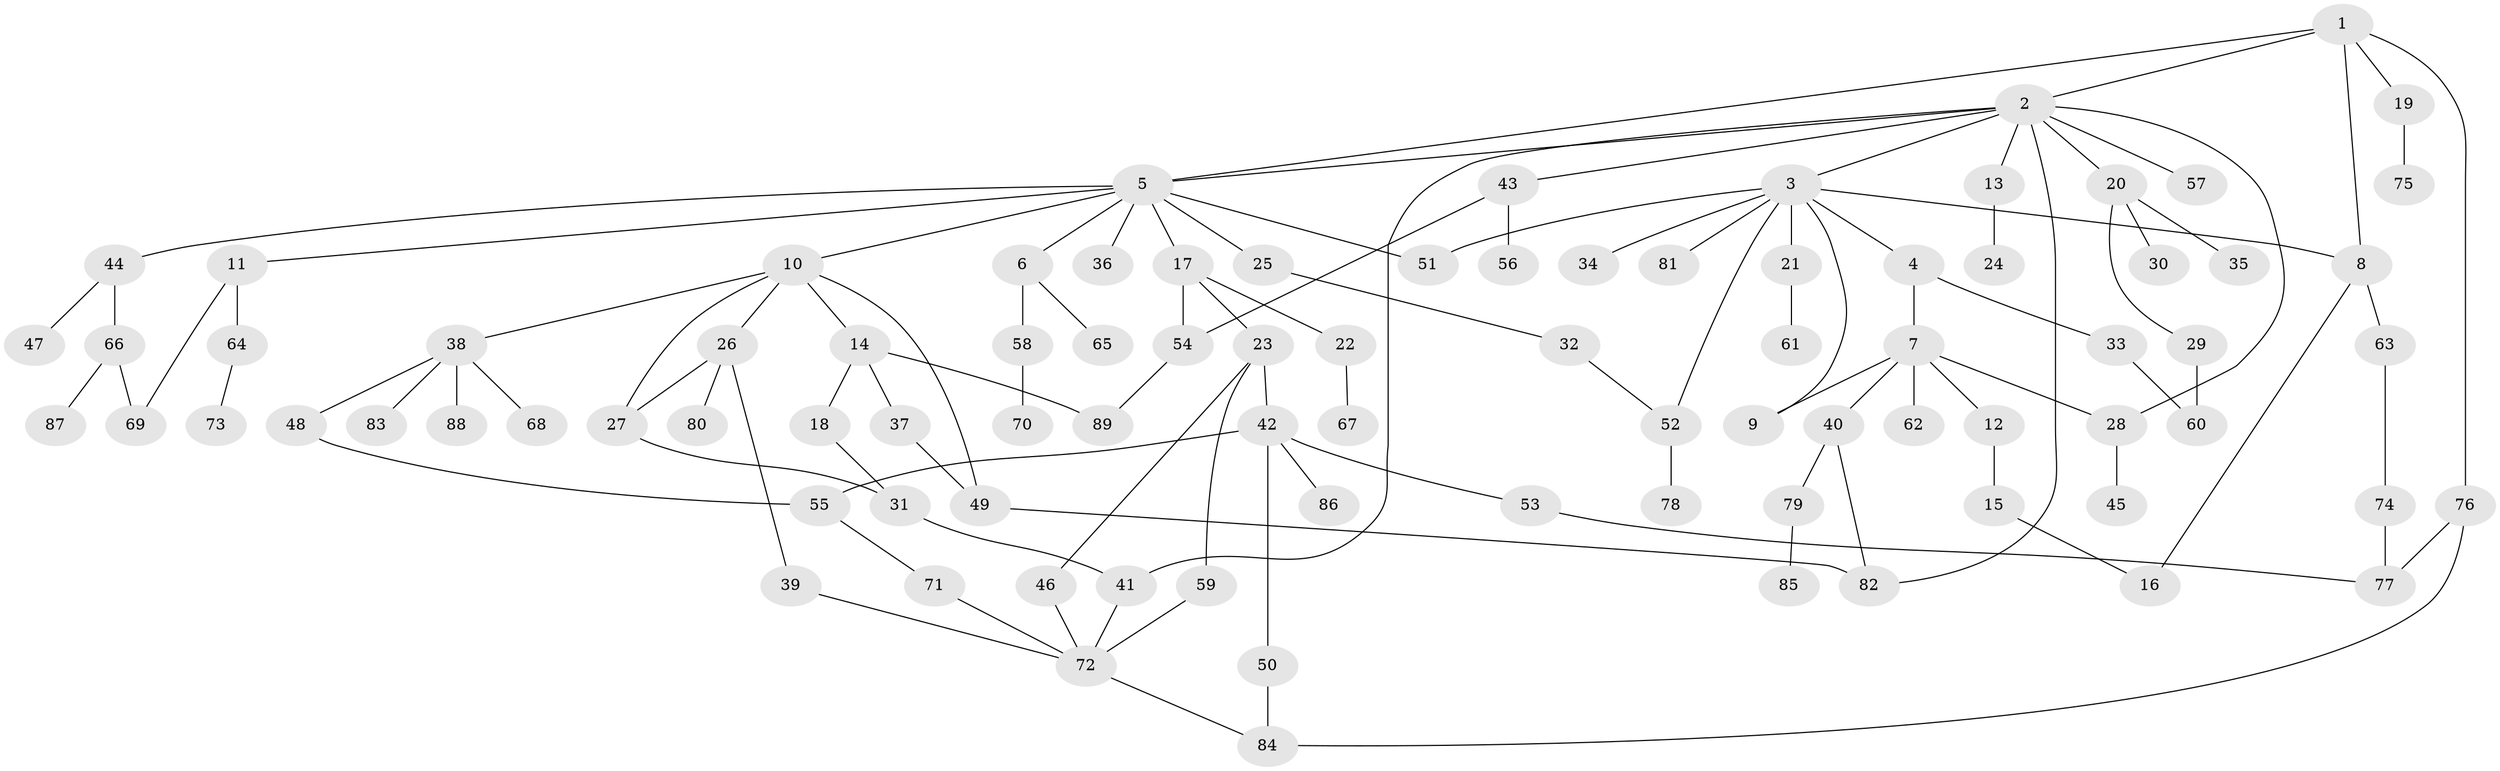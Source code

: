 // coarse degree distribution, {4: 0.1111111111111111, 9: 0.037037037037037035, 2: 0.18518518518518517, 8: 0.037037037037037035, 3: 0.3333333333333333, 5: 0.037037037037037035, 6: 0.07407407407407407, 1: 0.14814814814814814, 7: 0.037037037037037035}
// Generated by graph-tools (version 1.1) at 2025/36/03/04/25 23:36:03]
// undirected, 89 vertices, 114 edges
graph export_dot {
  node [color=gray90,style=filled];
  1;
  2;
  3;
  4;
  5;
  6;
  7;
  8;
  9;
  10;
  11;
  12;
  13;
  14;
  15;
  16;
  17;
  18;
  19;
  20;
  21;
  22;
  23;
  24;
  25;
  26;
  27;
  28;
  29;
  30;
  31;
  32;
  33;
  34;
  35;
  36;
  37;
  38;
  39;
  40;
  41;
  42;
  43;
  44;
  45;
  46;
  47;
  48;
  49;
  50;
  51;
  52;
  53;
  54;
  55;
  56;
  57;
  58;
  59;
  60;
  61;
  62;
  63;
  64;
  65;
  66;
  67;
  68;
  69;
  70;
  71;
  72;
  73;
  74;
  75;
  76;
  77;
  78;
  79;
  80;
  81;
  82;
  83;
  84;
  85;
  86;
  87;
  88;
  89;
  1 -- 2;
  1 -- 8;
  1 -- 19;
  1 -- 76;
  1 -- 5;
  2 -- 3;
  2 -- 5;
  2 -- 13;
  2 -- 20;
  2 -- 43;
  2 -- 57;
  2 -- 82;
  2 -- 41;
  2 -- 28;
  3 -- 4;
  3 -- 9;
  3 -- 21;
  3 -- 34;
  3 -- 52;
  3 -- 81;
  3 -- 8;
  3 -- 51;
  4 -- 7;
  4 -- 33;
  5 -- 6;
  5 -- 10;
  5 -- 11;
  5 -- 17;
  5 -- 25;
  5 -- 36;
  5 -- 44;
  5 -- 51;
  6 -- 58;
  6 -- 65;
  7 -- 12;
  7 -- 28;
  7 -- 40;
  7 -- 62;
  7 -- 9;
  8 -- 16;
  8 -- 63;
  10 -- 14;
  10 -- 26;
  10 -- 38;
  10 -- 49;
  10 -- 27;
  11 -- 64;
  11 -- 69;
  12 -- 15;
  13 -- 24;
  14 -- 18;
  14 -- 37;
  14 -- 89;
  15 -- 16;
  17 -- 22;
  17 -- 23;
  17 -- 54;
  18 -- 31;
  19 -- 75;
  20 -- 29;
  20 -- 30;
  20 -- 35;
  21 -- 61;
  22 -- 67;
  23 -- 42;
  23 -- 46;
  23 -- 59;
  25 -- 32;
  26 -- 27;
  26 -- 39;
  26 -- 80;
  27 -- 31;
  28 -- 45;
  29 -- 60;
  31 -- 41;
  32 -- 52;
  33 -- 60;
  37 -- 49;
  38 -- 48;
  38 -- 68;
  38 -- 83;
  38 -- 88;
  39 -- 72;
  40 -- 79;
  40 -- 82;
  41 -- 72;
  42 -- 50;
  42 -- 53;
  42 -- 55;
  42 -- 86;
  43 -- 56;
  43 -- 54;
  44 -- 47;
  44 -- 66;
  46 -- 72;
  48 -- 55;
  49 -- 82;
  50 -- 84;
  52 -- 78;
  53 -- 77;
  54 -- 89;
  55 -- 71;
  58 -- 70;
  59 -- 72;
  63 -- 74;
  64 -- 73;
  66 -- 69;
  66 -- 87;
  71 -- 72;
  72 -- 84;
  74 -- 77;
  76 -- 77;
  76 -- 84;
  79 -- 85;
}
